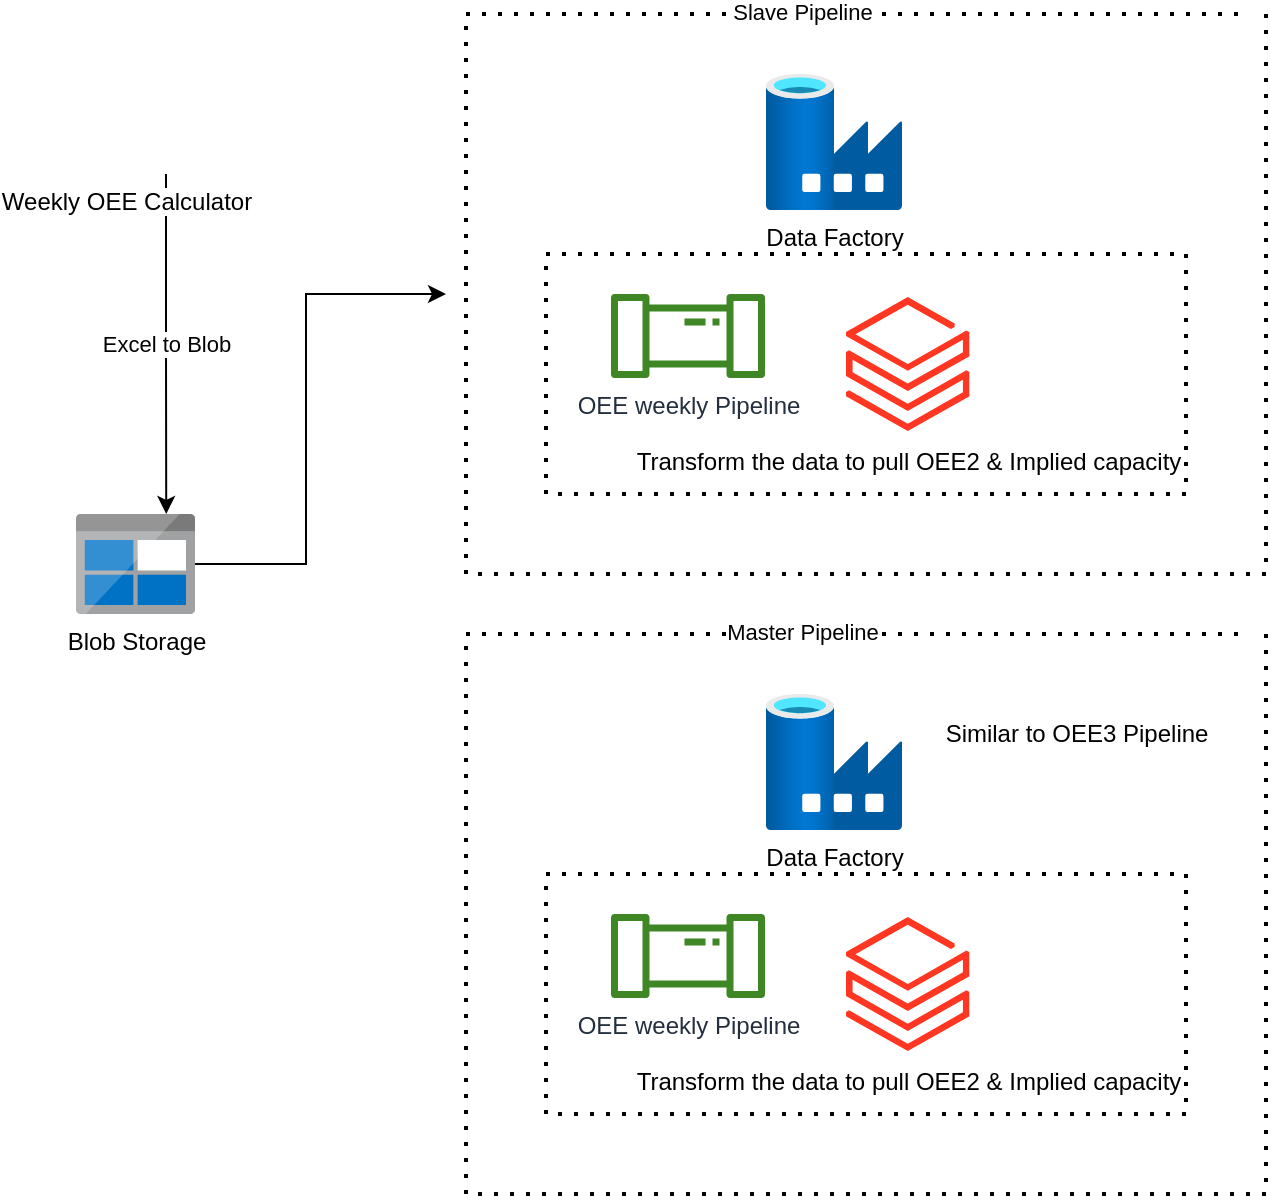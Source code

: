 <mxfile version="18.1.3" type="github">
  <diagram id="WI9T0HZ2pTsCkuznbFz-" name="Page-1">
    <mxGraphModel dx="1117" dy="669" grid="1" gridSize="10" guides="1" tooltips="1" connect="1" arrows="1" fold="1" page="1" pageScale="1" pageWidth="827" pageHeight="1169" math="0" shadow="0">
      <root>
        <mxCell id="0" />
        <mxCell id="1" parent="0" />
        <mxCell id="mC8kgNhdGG92MI_CK5uJ-8" value="Excel to Blob" style="edgeStyle=orthogonalEdgeStyle;rounded=0;orthogonalLoop=1;jettySize=auto;html=1;exitX=0.75;exitY=1;exitDx=0;exitDy=0;entryX=0.758;entryY=0;entryDx=0;entryDy=0;entryPerimeter=0;" edge="1" parent="1" source="mC8kgNhdGG92MI_CK5uJ-1" target="mC8kgNhdGG92MI_CK5uJ-6">
          <mxGeometry relative="1" as="geometry" />
        </mxCell>
        <mxCell id="mC8kgNhdGG92MI_CK5uJ-1" value="Weekly OEE Calculator" style="shape=image;html=1;verticalAlign=top;verticalLabelPosition=bottom;labelBackgroundColor=#ffffff;imageAspect=0;aspect=fixed;image=https://cdn0.iconfinder.com/data/icons/logos-microsoft-office-365/128/Microsoft_Office-02-128.png" vertex="1" parent="1">
          <mxGeometry x="110" y="60" width="80" height="80" as="geometry" />
        </mxCell>
        <mxCell id="mC8kgNhdGG92MI_CK5uJ-2" value="Data Factory" style="aspect=fixed;html=1;points=[];align=center;image;fontSize=12;image=img/lib/azure2/databases/Data_Factory.svg;" vertex="1" parent="1">
          <mxGeometry x="470" y="90" width="68" height="68" as="geometry" />
        </mxCell>
        <mxCell id="mC8kgNhdGG92MI_CK5uJ-3" value="" style="endArrow=none;dashed=1;html=1;dashPattern=1 3;strokeWidth=2;rounded=0;" edge="1" parent="1">
          <mxGeometry width="50" height="50" relative="1" as="geometry">
            <mxPoint x="680" y="180" as="sourcePoint" />
            <mxPoint x="680" y="180" as="targetPoint" />
            <Array as="points">
              <mxPoint x="680" y="300" />
              <mxPoint x="360" y="300" />
              <mxPoint x="360" y="180" />
            </Array>
          </mxGeometry>
        </mxCell>
        <mxCell id="mC8kgNhdGG92MI_CK5uJ-4" value="OEE weekly Pipeline" style="sketch=0;outlineConnect=0;fontColor=#232F3E;gradientColor=none;fillColor=#3F8624;strokeColor=none;dashed=0;verticalLabelPosition=bottom;verticalAlign=top;align=center;html=1;fontSize=12;fontStyle=0;aspect=fixed;pointerEvents=1;shape=mxgraph.aws4.iot_analytics_pipeline;" vertex="1" parent="1">
          <mxGeometry x="392" y="200" width="78" height="42" as="geometry" />
        </mxCell>
        <mxCell id="mC8kgNhdGG92MI_CK5uJ-5" value="Transform the data to pull OEE2 &amp;amp; Implied capacity" style="aspect=fixed;html=1;points=[];align=center;image;fontSize=12;image=img/lib/azure2/analytics/Azure_Databricks.svg;" vertex="1" parent="1">
          <mxGeometry x="510" y="200" width="61.76" height="70" as="geometry" />
        </mxCell>
        <mxCell id="mC8kgNhdGG92MI_CK5uJ-9" style="edgeStyle=orthogonalEdgeStyle;rounded=0;orthogonalLoop=1;jettySize=auto;html=1;" edge="1" parent="1" source="mC8kgNhdGG92MI_CK5uJ-6">
          <mxGeometry relative="1" as="geometry">
            <mxPoint x="310" y="200" as="targetPoint" />
            <Array as="points">
              <mxPoint x="240" y="335" />
              <mxPoint x="240" y="200" />
            </Array>
          </mxGeometry>
        </mxCell>
        <mxCell id="mC8kgNhdGG92MI_CK5uJ-6" value="Blob Storage" style="sketch=0;aspect=fixed;html=1;points=[];align=center;image;fontSize=12;image=img/lib/mscae/BlobBlock.svg;" vertex="1" parent="1">
          <mxGeometry x="125" y="310" width="59.52" height="50" as="geometry" />
        </mxCell>
        <mxCell id="mC8kgNhdGG92MI_CK5uJ-10" value="" style="endArrow=none;dashed=1;html=1;dashPattern=1 3;strokeWidth=2;rounded=0;" edge="1" parent="1">
          <mxGeometry width="50" height="50" relative="1" as="geometry">
            <mxPoint x="720" y="60" as="sourcePoint" />
            <mxPoint x="710" y="60" as="targetPoint" />
            <Array as="points">
              <mxPoint x="720" y="340" />
              <mxPoint x="320" y="340" />
              <mxPoint x="320" y="60" />
            </Array>
          </mxGeometry>
        </mxCell>
        <mxCell id="mC8kgNhdGG92MI_CK5uJ-13" value="Slave Pipeline" style="edgeLabel;html=1;align=center;verticalAlign=middle;resizable=0;points=[];" vertex="1" connectable="0" parent="mC8kgNhdGG92MI_CK5uJ-10">
          <mxGeometry x="0.671" y="1" relative="1" as="geometry">
            <mxPoint as="offset" />
          </mxGeometry>
        </mxCell>
        <mxCell id="mC8kgNhdGG92MI_CK5uJ-14" value="Data Factory" style="aspect=fixed;html=1;points=[];align=center;image;fontSize=12;image=img/lib/azure2/databases/Data_Factory.svg;" vertex="1" parent="1">
          <mxGeometry x="470" y="400" width="68" height="68" as="geometry" />
        </mxCell>
        <mxCell id="mC8kgNhdGG92MI_CK5uJ-15" value="" style="endArrow=none;dashed=1;html=1;dashPattern=1 3;strokeWidth=2;rounded=0;" edge="1" parent="1">
          <mxGeometry width="50" height="50" relative="1" as="geometry">
            <mxPoint x="680" y="490" as="sourcePoint" />
            <mxPoint x="680" y="490" as="targetPoint" />
            <Array as="points">
              <mxPoint x="680" y="610" />
              <mxPoint x="360" y="610" />
              <mxPoint x="360" y="490" />
            </Array>
          </mxGeometry>
        </mxCell>
        <mxCell id="mC8kgNhdGG92MI_CK5uJ-16" value="OEE weekly Pipeline" style="sketch=0;outlineConnect=0;fontColor=#232F3E;gradientColor=none;fillColor=#3F8624;strokeColor=none;dashed=0;verticalLabelPosition=bottom;verticalAlign=top;align=center;html=1;fontSize=12;fontStyle=0;aspect=fixed;pointerEvents=1;shape=mxgraph.aws4.iot_analytics_pipeline;" vertex="1" parent="1">
          <mxGeometry x="392" y="510" width="78" height="42" as="geometry" />
        </mxCell>
        <mxCell id="mC8kgNhdGG92MI_CK5uJ-17" value="Transform the data to pull OEE2 &amp;amp; Implied capacity" style="aspect=fixed;html=1;points=[];align=center;image;fontSize=12;image=img/lib/azure2/analytics/Azure_Databricks.svg;" vertex="1" parent="1">
          <mxGeometry x="510" y="510" width="61.76" height="70" as="geometry" />
        </mxCell>
        <mxCell id="mC8kgNhdGG92MI_CK5uJ-18" value="" style="endArrow=none;dashed=1;html=1;dashPattern=1 3;strokeWidth=2;rounded=0;" edge="1" parent="1">
          <mxGeometry width="50" height="50" relative="1" as="geometry">
            <mxPoint x="720" y="370" as="sourcePoint" />
            <mxPoint x="710" y="370" as="targetPoint" />
            <Array as="points">
              <mxPoint x="720" y="650" />
              <mxPoint x="320" y="650" />
              <mxPoint x="320" y="370" />
            </Array>
          </mxGeometry>
        </mxCell>
        <mxCell id="mC8kgNhdGG92MI_CK5uJ-19" value="Master Pipeline" style="edgeLabel;html=1;align=center;verticalAlign=middle;resizable=0;points=[];" vertex="1" connectable="0" parent="mC8kgNhdGG92MI_CK5uJ-18">
          <mxGeometry x="0.671" y="1" relative="1" as="geometry">
            <mxPoint as="offset" />
          </mxGeometry>
        </mxCell>
        <mxCell id="mC8kgNhdGG92MI_CK5uJ-20" value="Similar to OEE3 Pipeline" style="text;html=1;align=center;verticalAlign=middle;resizable=0;points=[];autosize=1;strokeColor=none;fillColor=none;" vertex="1" parent="1">
          <mxGeometry x="550" y="410" width="150" height="20" as="geometry" />
        </mxCell>
      </root>
    </mxGraphModel>
  </diagram>
</mxfile>
